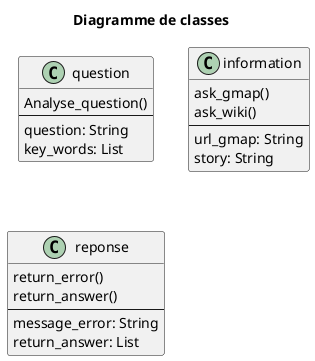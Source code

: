 @startuml 05_class
title Diagramme de classes

class question{
    Analyse_question()
    --
    question: String
    key_words: List
}

class information{
    ask_gmap()
    ask_wiki()
    --
    url_gmap: String
    story: String
}

class reponse{
    return_error()
    return_answer()
    --
    message_error: String
    return_answer: List
}


@enduml